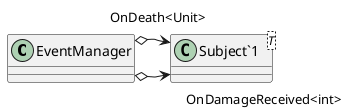 @startuml
class EventManager {
}
class "Subject`1"<T> {
}
EventManager o-> "OnDamageReceived<int>" "Subject`1"
EventManager o-> "OnDeath<Unit>" "Subject`1"
@enduml
